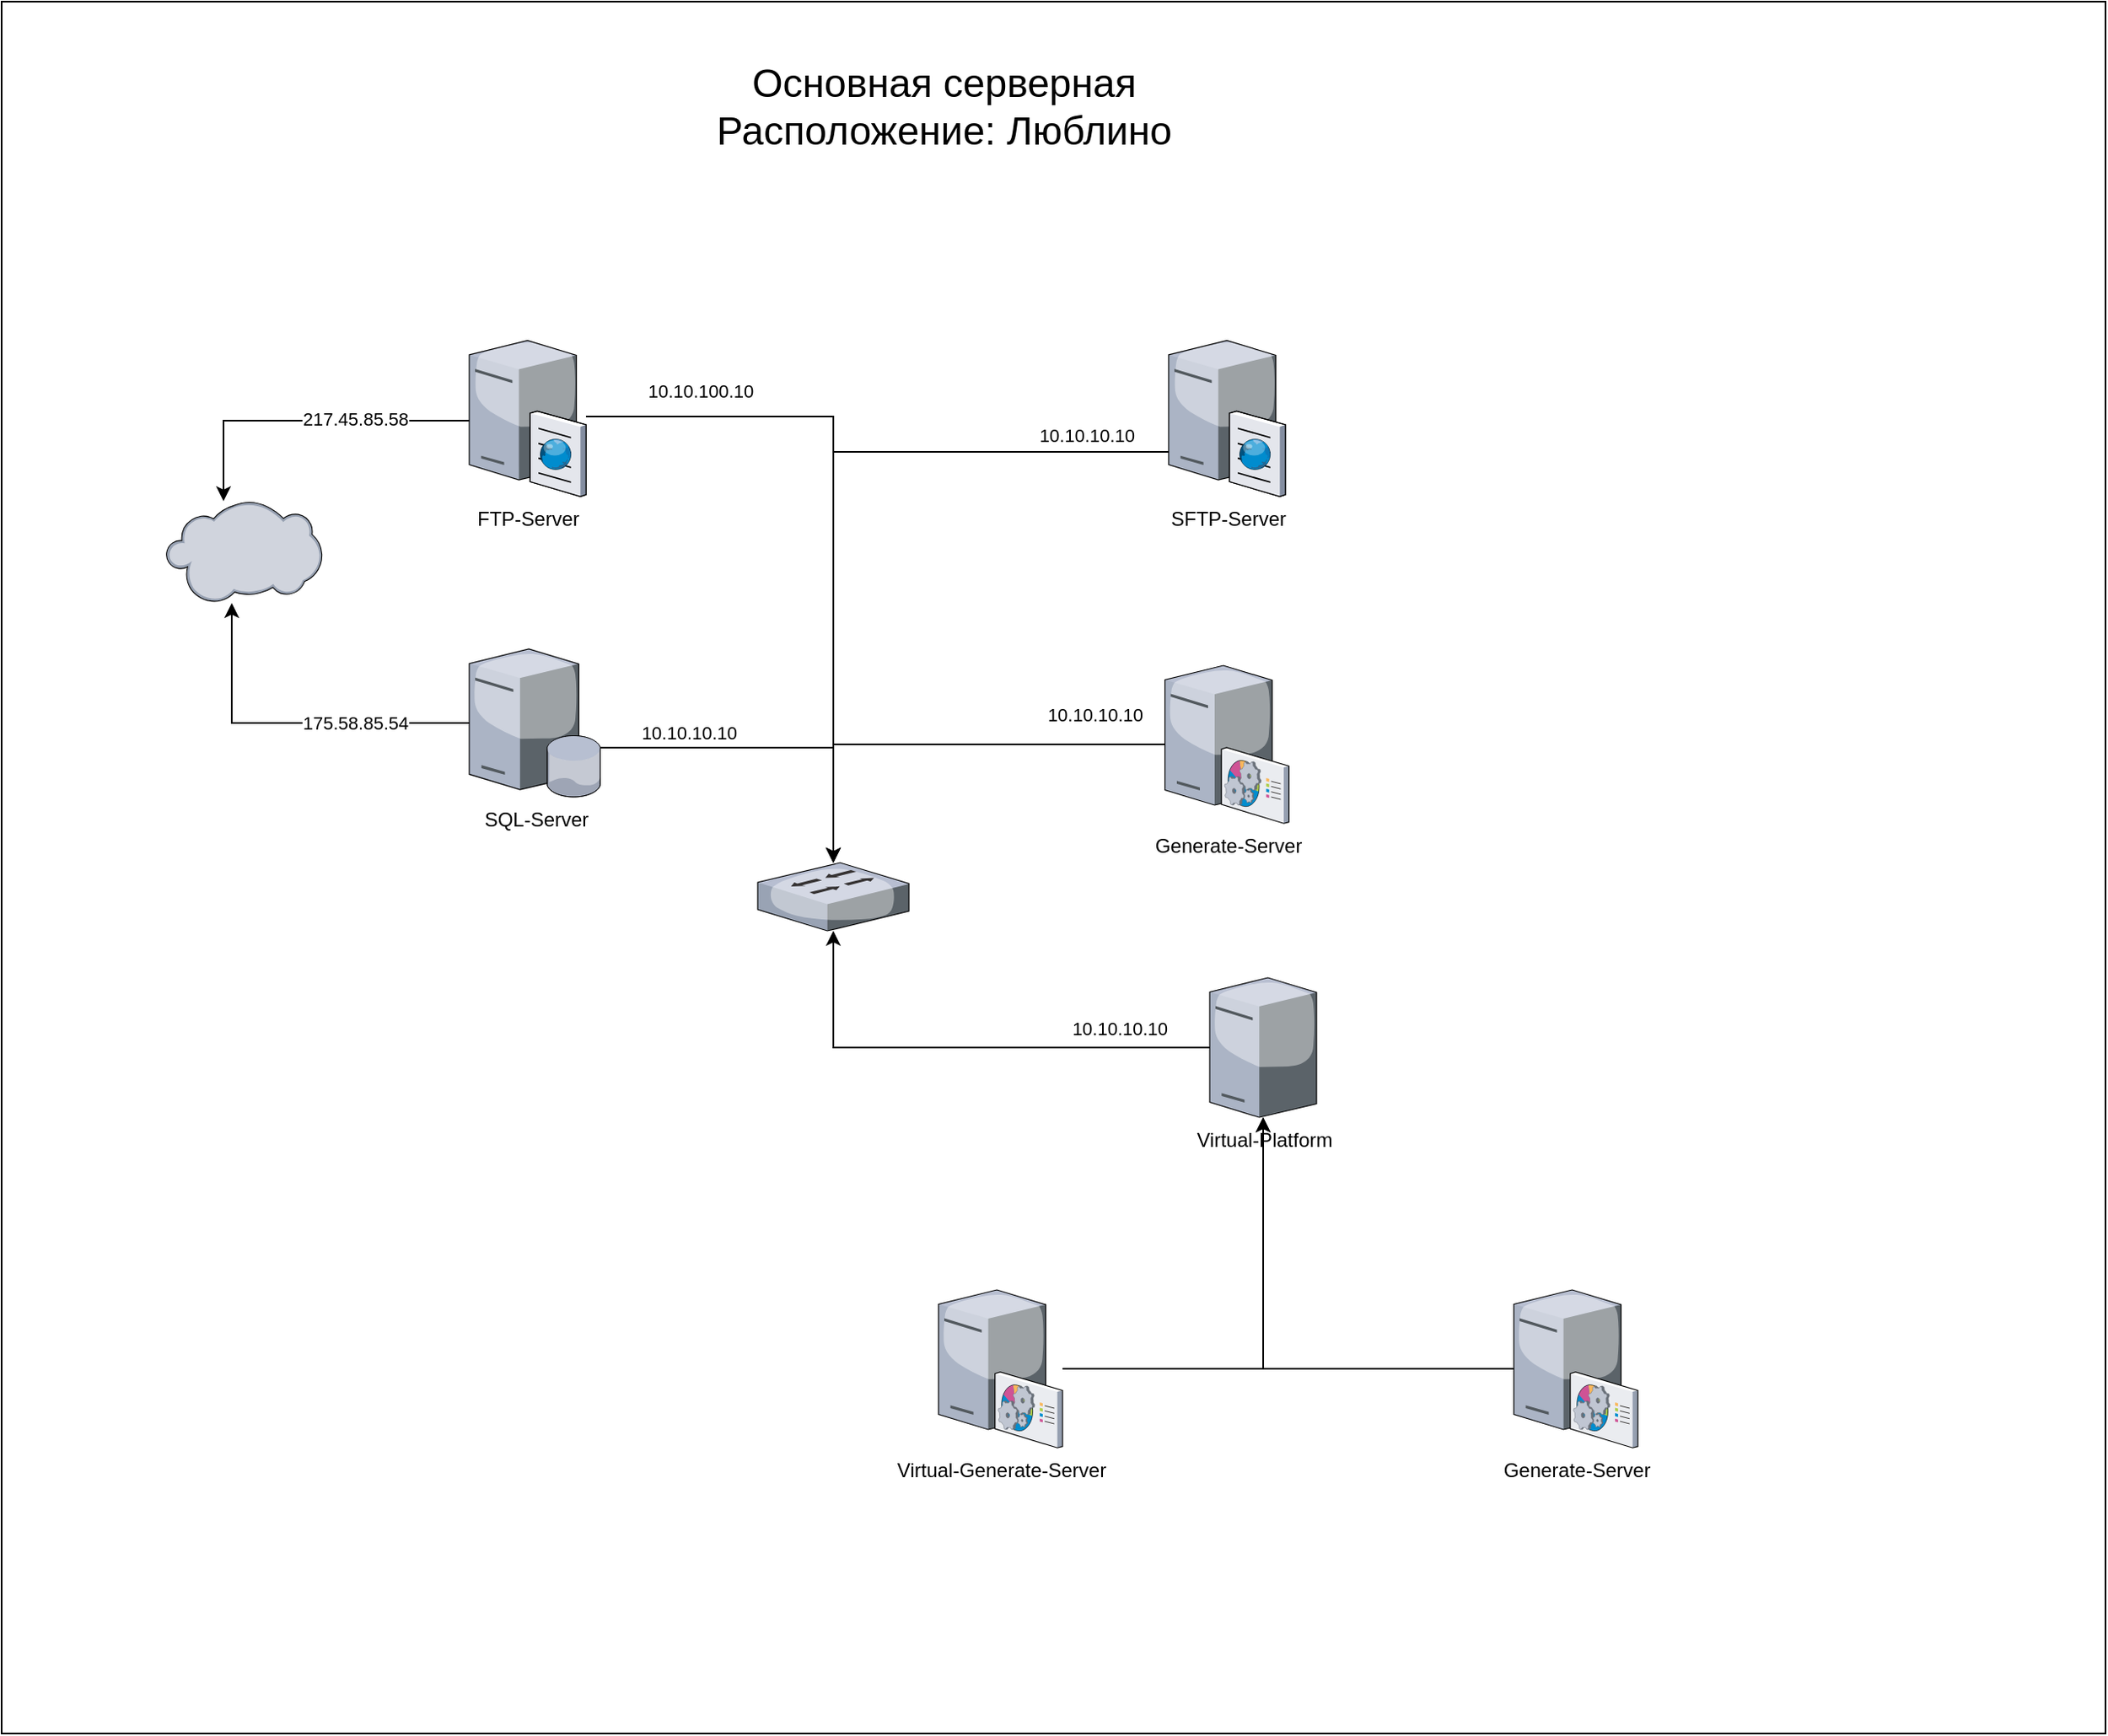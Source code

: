 <mxfile version="14.7.0" type="github">
  <diagram name="Page-1" id="822b0af5-4adb-64df-f703-e8dfc1f81529">
    <mxGraphModel dx="2893" dy="2160" grid="1" gridSize="10" guides="1" tooltips="1" connect="1" arrows="1" fold="1" page="1" pageScale="1" pageWidth="1100" pageHeight="850" background="none" math="0" shadow="0">
      <root>
        <mxCell id="0" />
        <mxCell id="1" parent="0" />
        <mxCell id="QQD1jeynAQxtIbIDcrcr-1" value="" style="rounded=0;whiteSpace=wrap;html=1;" vertex="1" parent="1">
          <mxGeometry x="1000" y="-84" width="1280" height="1054" as="geometry" />
        </mxCell>
        <mxCell id="QQD1jeynAQxtIbIDcrcr-2" value="&lt;font style=&quot;font-size: 24px&quot;&gt;Основная серверная&lt;br&gt;Расположение: Люблино&lt;/font&gt;" style="text;html=1;strokeColor=none;fillColor=none;align=center;verticalAlign=middle;whiteSpace=wrap;rounded=0;" vertex="1" parent="1">
          <mxGeometry x="1345.5" y="-40" width="454.5" height="40" as="geometry" />
        </mxCell>
        <mxCell id="QQD1jeynAQxtIbIDcrcr-12" style="edgeStyle=orthogonalEdgeStyle;rounded=0;orthogonalLoop=1;jettySize=auto;html=1;" edge="1" parent="1" source="QQD1jeynAQxtIbIDcrcr-3" target="QQD1jeynAQxtIbIDcrcr-5">
          <mxGeometry relative="1" as="geometry">
            <mxPoint x="1729" y="290.029" as="sourcePoint" />
            <mxPoint x="1566" y="380" as="targetPoint" />
            <Array as="points">
              <mxPoint x="1506" y="168" />
            </Array>
          </mxGeometry>
        </mxCell>
        <mxCell id="QQD1jeynAQxtIbIDcrcr-13" value="10.10.100.10" style="edgeLabel;html=1;align=center;verticalAlign=middle;resizable=0;points=[];" vertex="1" connectable="0" parent="QQD1jeynAQxtIbIDcrcr-12">
          <mxGeometry x="-0.772" y="1" relative="1" as="geometry">
            <mxPoint x="21" y="-15" as="offset" />
          </mxGeometry>
        </mxCell>
        <mxCell id="QQD1jeynAQxtIbIDcrcr-17" style="edgeStyle=orthogonalEdgeStyle;rounded=0;orthogonalLoop=1;jettySize=auto;html=1;" edge="1" parent="1" source="QQD1jeynAQxtIbIDcrcr-3" target="QQD1jeynAQxtIbIDcrcr-15">
          <mxGeometry relative="1" as="geometry">
            <mxPoint x="1239.5" y="170" as="sourcePoint" />
            <mxPoint x="1100" y="220.5" as="targetPoint" />
            <Array as="points">
              <mxPoint x="1135" y="171" />
            </Array>
          </mxGeometry>
        </mxCell>
        <mxCell id="QQD1jeynAQxtIbIDcrcr-22" value="217.45.85.58" style="edgeLabel;html=1;align=center;verticalAlign=middle;resizable=0;points=[];" vertex="1" connectable="0" parent="QQD1jeynAQxtIbIDcrcr-17">
          <mxGeometry x="-0.74" y="2" relative="1" as="geometry">
            <mxPoint x="-44" y="-3" as="offset" />
          </mxGeometry>
        </mxCell>
        <mxCell id="QQD1jeynAQxtIbIDcrcr-3" value="FTP-Server" style="verticalLabelPosition=bottom;aspect=fixed;html=1;verticalAlign=top;strokeColor=none;align=center;outlineConnect=0;shape=mxgraph.citrix.ftp_server;" vertex="1" parent="1">
          <mxGeometry x="1284.5" y="120" width="71" height="97" as="geometry" />
        </mxCell>
        <mxCell id="QQD1jeynAQxtIbIDcrcr-29" style="edgeStyle=orthogonalEdgeStyle;rounded=0;orthogonalLoop=1;jettySize=auto;html=1;" edge="1" parent="1" source="QQD1jeynAQxtIbIDcrcr-4" target="QQD1jeynAQxtIbIDcrcr-5">
          <mxGeometry relative="1" as="geometry" />
        </mxCell>
        <mxCell id="QQD1jeynAQxtIbIDcrcr-30" value="10.10.10.10" style="edgeLabel;html=1;align=center;verticalAlign=middle;resizable=0;points=[];" vertex="1" connectable="0" parent="QQD1jeynAQxtIbIDcrcr-29">
          <mxGeometry x="-0.349" y="3" relative="1" as="geometry">
            <mxPoint x="42" y="-15" as="offset" />
          </mxGeometry>
        </mxCell>
        <mxCell id="QQD1jeynAQxtIbIDcrcr-4" value="Virtual-Platform" style="verticalLabelPosition=bottom;aspect=fixed;html=1;verticalAlign=top;strokeColor=none;align=center;outlineConnect=0;shape=mxgraph.citrix.license_server;" vertex="1" parent="1">
          <mxGeometry x="1735" y="510" width="65" height="85" as="geometry" />
        </mxCell>
        <mxCell id="QQD1jeynAQxtIbIDcrcr-5" value="" style="verticalLabelPosition=bottom;aspect=fixed;html=1;verticalAlign=top;strokeColor=none;align=center;outlineConnect=0;shape=mxgraph.citrix.switch;" vertex="1" parent="1">
          <mxGeometry x="1460" y="440" width="92" height="41.5" as="geometry" />
        </mxCell>
        <mxCell id="QQD1jeynAQxtIbIDcrcr-33" style="edgeStyle=orthogonalEdgeStyle;rounded=0;orthogonalLoop=1;jettySize=auto;html=1;" edge="1" parent="1" source="QQD1jeynAQxtIbIDcrcr-6" target="QQD1jeynAQxtIbIDcrcr-5">
          <mxGeometry relative="1" as="geometry" />
        </mxCell>
        <mxCell id="QQD1jeynAQxtIbIDcrcr-34" value="10.10.10.10" style="edgeLabel;html=1;align=center;verticalAlign=middle;resizable=0;points=[];" vertex="1" connectable="0" parent="QQD1jeynAQxtIbIDcrcr-33">
          <mxGeometry x="-0.511" y="-1" relative="1" as="geometry">
            <mxPoint x="24" y="-17" as="offset" />
          </mxGeometry>
        </mxCell>
        <mxCell id="QQD1jeynAQxtIbIDcrcr-6" value="Generate-Server" style="verticalLabelPosition=bottom;aspect=fixed;html=1;verticalAlign=top;strokeColor=none;align=center;outlineConnect=0;shape=mxgraph.citrix.command_center;" vertex="1" parent="1">
          <mxGeometry x="1707.75" y="320" width="75.5" height="96" as="geometry" />
        </mxCell>
        <mxCell id="QQD1jeynAQxtIbIDcrcr-32" style="edgeStyle=orthogonalEdgeStyle;rounded=0;orthogonalLoop=1;jettySize=auto;html=1;" edge="1" parent="1" source="QQD1jeynAQxtIbIDcrcr-7" target="QQD1jeynAQxtIbIDcrcr-4">
          <mxGeometry relative="1" as="geometry" />
        </mxCell>
        <mxCell id="QQD1jeynAQxtIbIDcrcr-7" value="Generate-Server" style="verticalLabelPosition=bottom;aspect=fixed;html=1;verticalAlign=top;strokeColor=none;align=center;outlineConnect=0;shape=mxgraph.citrix.command_center;" vertex="1" parent="1">
          <mxGeometry x="1920" y="700" width="75.5" height="96" as="geometry" />
        </mxCell>
        <mxCell id="QQD1jeynAQxtIbIDcrcr-31" style="edgeStyle=orthogonalEdgeStyle;rounded=0;orthogonalLoop=1;jettySize=auto;html=1;" edge="1" parent="1" source="QQD1jeynAQxtIbIDcrcr-8" target="QQD1jeynAQxtIbIDcrcr-4">
          <mxGeometry relative="1" as="geometry" />
        </mxCell>
        <mxCell id="QQD1jeynAQxtIbIDcrcr-8" value="Virtual-Generate-Server" style="verticalLabelPosition=bottom;aspect=fixed;html=1;verticalAlign=top;strokeColor=none;align=center;outlineConnect=0;shape=mxgraph.citrix.command_center;" vertex="1" parent="1">
          <mxGeometry x="1570" y="700" width="75.5" height="96" as="geometry" />
        </mxCell>
        <mxCell id="QQD1jeynAQxtIbIDcrcr-27" style="edgeStyle=orthogonalEdgeStyle;rounded=0;orthogonalLoop=1;jettySize=auto;html=1;" edge="1" parent="1" source="QQD1jeynAQxtIbIDcrcr-9" target="QQD1jeynAQxtIbIDcrcr-5">
          <mxGeometry relative="1" as="geometry">
            <Array as="points">
              <mxPoint x="1506" y="190" />
            </Array>
          </mxGeometry>
        </mxCell>
        <mxCell id="QQD1jeynAQxtIbIDcrcr-28" value="10.10.10.10" style="edgeLabel;html=1;align=center;verticalAlign=middle;resizable=0;points=[];" vertex="1" connectable="0" parent="QQD1jeynAQxtIbIDcrcr-27">
          <mxGeometry x="-0.77" y="-2" relative="1" as="geometry">
            <mxPoint x="2" y="-8" as="offset" />
          </mxGeometry>
        </mxCell>
        <mxCell id="QQD1jeynAQxtIbIDcrcr-9" value="SFTP-Server" style="verticalLabelPosition=bottom;aspect=fixed;html=1;verticalAlign=top;strokeColor=none;align=center;outlineConnect=0;shape=mxgraph.citrix.ftp_server;" vertex="1" parent="1">
          <mxGeometry x="1710" y="120" width="71" height="97" as="geometry" />
        </mxCell>
        <mxCell id="QQD1jeynAQxtIbIDcrcr-16" style="edgeStyle=orthogonalEdgeStyle;rounded=0;orthogonalLoop=1;jettySize=auto;html=1;" edge="1" parent="1" source="QQD1jeynAQxtIbIDcrcr-10" target="QQD1jeynAQxtIbIDcrcr-15">
          <mxGeometry relative="1" as="geometry">
            <Array as="points">
              <mxPoint x="1140" y="355" />
            </Array>
          </mxGeometry>
        </mxCell>
        <mxCell id="QQD1jeynAQxtIbIDcrcr-25" value="175.58.85.54" style="edgeLabel;html=1;align=center;verticalAlign=middle;resizable=0;points=[];" vertex="1" connectable="0" parent="QQD1jeynAQxtIbIDcrcr-16">
          <mxGeometry x="-0.826" y="-2" relative="1" as="geometry">
            <mxPoint x="-51" y="2" as="offset" />
          </mxGeometry>
        </mxCell>
        <mxCell id="QQD1jeynAQxtIbIDcrcr-19" style="edgeStyle=orthogonalEdgeStyle;rounded=0;orthogonalLoop=1;jettySize=auto;html=1;" edge="1" parent="1" source="QQD1jeynAQxtIbIDcrcr-10" target="QQD1jeynAQxtIbIDcrcr-5">
          <mxGeometry relative="1" as="geometry">
            <Array as="points">
              <mxPoint x="1506" y="370" />
            </Array>
          </mxGeometry>
        </mxCell>
        <mxCell id="QQD1jeynAQxtIbIDcrcr-20" value="10.10.10.10" style="edgeLabel;html=1;align=center;verticalAlign=middle;resizable=0;points=[];" vertex="1" connectable="0" parent="QQD1jeynAQxtIbIDcrcr-19">
          <mxGeometry x="-0.503" y="-1" relative="1" as="geometry">
            <mxPoint x="1" y="-10" as="offset" />
          </mxGeometry>
        </mxCell>
        <mxCell id="QQD1jeynAQxtIbIDcrcr-10" value="SQL-Server" style="verticalLabelPosition=bottom;aspect=fixed;html=1;verticalAlign=top;strokeColor=none;align=center;outlineConnect=0;shape=mxgraph.citrix.database_server;" vertex="1" parent="1">
          <mxGeometry x="1284.5" y="310" width="80" height="90" as="geometry" />
        </mxCell>
        <mxCell id="QQD1jeynAQxtIbIDcrcr-15" value="" style="verticalLabelPosition=bottom;aspect=fixed;html=1;verticalAlign=top;strokeColor=none;align=center;outlineConnect=0;shape=mxgraph.citrix.cloud;" vertex="1" parent="1">
          <mxGeometry x="1100" y="220" width="95" height="62" as="geometry" />
        </mxCell>
      </root>
    </mxGraphModel>
  </diagram>
</mxfile>
